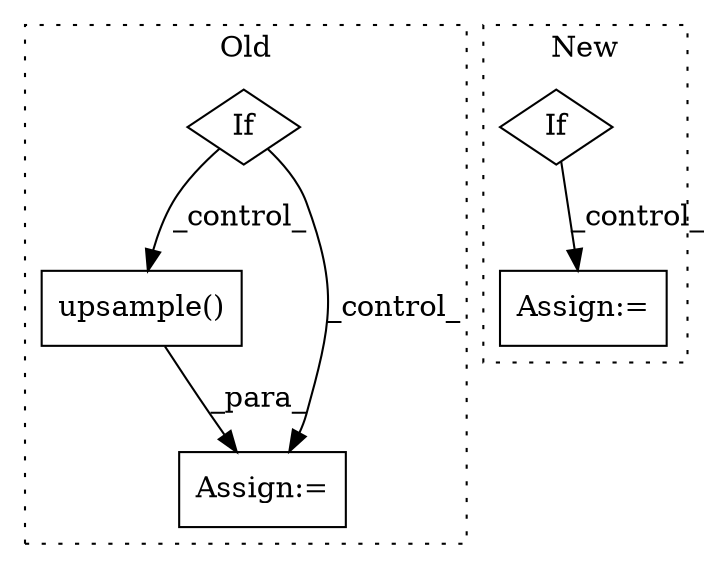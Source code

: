 digraph G {
subgraph cluster0 {
1 [label="upsample()" a="75" s="6048,6063" l="14,1" shape="box"];
4 [label="Assign:=" a="68" s="6045" l="3" shape="box"];
5 [label="If" a="96" s="6014" l="3" shape="diamond"];
label = "Old";
style="dotted";
}
subgraph cluster1 {
2 [label="If" a="96" s="5194" l="3" shape="diamond"];
3 [label="Assign:=" a="68" s="5302" l="3" shape="box"];
label = "New";
style="dotted";
}
1 -> 4 [label="_para_"];
2 -> 3 [label="_control_"];
5 -> 1 [label="_control_"];
5 -> 4 [label="_control_"];
}